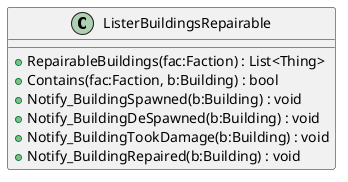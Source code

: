 @startuml
class ListerBuildingsRepairable {
    + RepairableBuildings(fac:Faction) : List<Thing>
    + Contains(fac:Faction, b:Building) : bool
    + Notify_BuildingSpawned(b:Building) : void
    + Notify_BuildingDeSpawned(b:Building) : void
    + Notify_BuildingTookDamage(b:Building) : void
    + Notify_BuildingRepaired(b:Building) : void
}
@enduml
